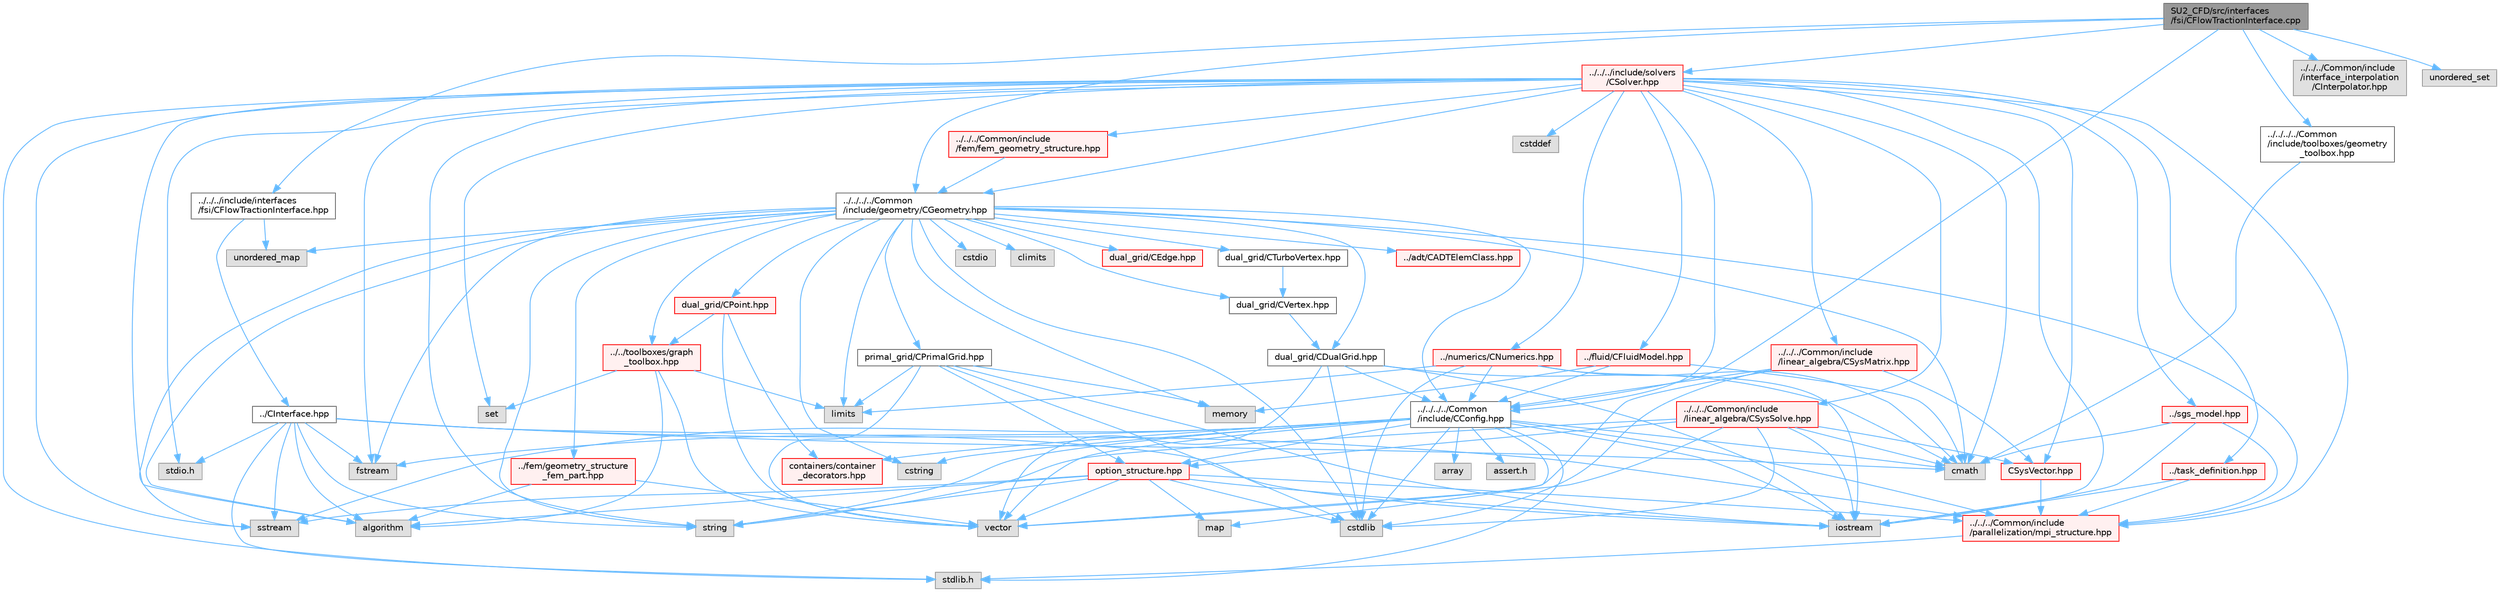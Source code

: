 digraph "SU2_CFD/src/interfaces/fsi/CFlowTractionInterface.cpp"
{
 // LATEX_PDF_SIZE
  bgcolor="transparent";
  edge [fontname=Helvetica,fontsize=10,labelfontname=Helvetica,labelfontsize=10];
  node [fontname=Helvetica,fontsize=10,shape=box,height=0.2,width=0.4];
  Node1 [id="Node000001",label="SU2_CFD/src/interfaces\l/fsi/CFlowTractionInterface.cpp",height=0.2,width=0.4,color="gray40", fillcolor="grey60", style="filled", fontcolor="black",tooltip="Declaration and inlines of the class to transfer flow tractions from a fluid zone into a structural z..."];
  Node1 -> Node2 [id="edge1_Node000001_Node000002",color="steelblue1",style="solid",tooltip=" "];
  Node2 [id="Node000002",label="../../../include/interfaces\l/fsi/CFlowTractionInterface.hpp",height=0.2,width=0.4,color="grey40", fillcolor="white", style="filled",URL="$CFlowTractionInterface_8hpp.html",tooltip="Declaration and inlines of the class to transfer flow tractions from a fluid zone into a structural z..."];
  Node2 -> Node3 [id="edge2_Node000002_Node000003",color="steelblue1",style="solid",tooltip=" "];
  Node3 [id="Node000003",label="../CInterface.hpp",height=0.2,width=0.4,color="grey40", fillcolor="white", style="filled",URL="$CInterface_8hpp.html",tooltip="Declarations and inlines of the transfer structure. The subroutines and functions are in the physics ..."];
  Node3 -> Node4 [id="edge3_Node000003_Node000004",color="steelblue1",style="solid",tooltip=" "];
  Node4 [id="Node000004",label="../../../Common/include\l/parallelization/mpi_structure.hpp",height=0.2,width=0.4,color="red", fillcolor="#FFF0F0", style="filled",URL="$mpi__structure_8hpp.html",tooltip="Headers of the mpi interface for generalized datatypes. The subroutines and functions are in the mpi_..."];
  Node4 -> Node5 [id="edge4_Node000004_Node000005",color="steelblue1",style="solid",tooltip=" "];
  Node5 [id="Node000005",label="stdlib.h",height=0.2,width=0.4,color="grey60", fillcolor="#E0E0E0", style="filled",tooltip=" "];
  Node3 -> Node17 [id="edge5_Node000003_Node000017",color="steelblue1",style="solid",tooltip=" "];
  Node17 [id="Node000017",label="cmath",height=0.2,width=0.4,color="grey60", fillcolor="#E0E0E0", style="filled",tooltip=" "];
  Node3 -> Node18 [id="edge6_Node000003_Node000018",color="steelblue1",style="solid",tooltip=" "];
  Node18 [id="Node000018",label="string",height=0.2,width=0.4,color="grey60", fillcolor="#E0E0E0", style="filled",tooltip=" "];
  Node3 -> Node19 [id="edge7_Node000003_Node000019",color="steelblue1",style="solid",tooltip=" "];
  Node19 [id="Node000019",label="fstream",height=0.2,width=0.4,color="grey60", fillcolor="#E0E0E0", style="filled",tooltip=" "];
  Node3 -> Node20 [id="edge8_Node000003_Node000020",color="steelblue1",style="solid",tooltip=" "];
  Node20 [id="Node000020",label="sstream",height=0.2,width=0.4,color="grey60", fillcolor="#E0E0E0", style="filled",tooltip=" "];
  Node3 -> Node21 [id="edge9_Node000003_Node000021",color="steelblue1",style="solid",tooltip=" "];
  Node21 [id="Node000021",label="algorithm",height=0.2,width=0.4,color="grey60", fillcolor="#E0E0E0", style="filled",tooltip=" "];
  Node3 -> Node7 [id="edge10_Node000003_Node000007",color="steelblue1",style="solid",tooltip=" "];
  Node7 [id="Node000007",label="iostream",height=0.2,width=0.4,color="grey60", fillcolor="#E0E0E0", style="filled",tooltip=" "];
  Node3 -> Node5 [id="edge11_Node000003_Node000005",color="steelblue1",style="solid",tooltip=" "];
  Node3 -> Node22 [id="edge12_Node000003_Node000022",color="steelblue1",style="solid",tooltip=" "];
  Node22 [id="Node000022",label="stdio.h",height=0.2,width=0.4,color="grey60", fillcolor="#E0E0E0", style="filled",tooltip=" "];
  Node2 -> Node23 [id="edge13_Node000002_Node000023",color="steelblue1",style="solid",tooltip=" "];
  Node23 [id="Node000023",label="unordered_map",height=0.2,width=0.4,color="grey60", fillcolor="#E0E0E0", style="filled",tooltip=" "];
  Node1 -> Node24 [id="edge14_Node000001_Node000024",color="steelblue1",style="solid",tooltip=" "];
  Node24 [id="Node000024",label="../../../../Common\l/include/CConfig.hpp",height=0.2,width=0.4,color="grey40", fillcolor="white", style="filled",URL="$CConfig_8hpp.html",tooltip="All the information about the definition of the physical problem. The subroutines and functions are i..."];
  Node24 -> Node4 [id="edge15_Node000024_Node000004",color="steelblue1",style="solid",tooltip=" "];
  Node24 -> Node7 [id="edge16_Node000024_Node000007",color="steelblue1",style="solid",tooltip=" "];
  Node24 -> Node25 [id="edge17_Node000024_Node000025",color="steelblue1",style="solid",tooltip=" "];
  Node25 [id="Node000025",label="cstdlib",height=0.2,width=0.4,color="grey60", fillcolor="#E0E0E0", style="filled",tooltip=" "];
  Node24 -> Node19 [id="edge18_Node000024_Node000019",color="steelblue1",style="solid",tooltip=" "];
  Node24 -> Node20 [id="edge19_Node000024_Node000020",color="steelblue1",style="solid",tooltip=" "];
  Node24 -> Node18 [id="edge20_Node000024_Node000018",color="steelblue1",style="solid",tooltip=" "];
  Node24 -> Node26 [id="edge21_Node000024_Node000026",color="steelblue1",style="solid",tooltip=" "];
  Node26 [id="Node000026",label="cstring",height=0.2,width=0.4,color="grey60", fillcolor="#E0E0E0", style="filled",tooltip=" "];
  Node24 -> Node27 [id="edge22_Node000024_Node000027",color="steelblue1",style="solid",tooltip=" "];
  Node27 [id="Node000027",label="vector",height=0.2,width=0.4,color="grey60", fillcolor="#E0E0E0", style="filled",tooltip=" "];
  Node24 -> Node28 [id="edge23_Node000024_Node000028",color="steelblue1",style="solid",tooltip=" "];
  Node28 [id="Node000028",label="array",height=0.2,width=0.4,color="grey60", fillcolor="#E0E0E0", style="filled",tooltip=" "];
  Node24 -> Node5 [id="edge24_Node000024_Node000005",color="steelblue1",style="solid",tooltip=" "];
  Node24 -> Node17 [id="edge25_Node000024_Node000017",color="steelblue1",style="solid",tooltip=" "];
  Node24 -> Node29 [id="edge26_Node000024_Node000029",color="steelblue1",style="solid",tooltip=" "];
  Node29 [id="Node000029",label="map",height=0.2,width=0.4,color="grey60", fillcolor="#E0E0E0", style="filled",tooltip=" "];
  Node24 -> Node30 [id="edge27_Node000024_Node000030",color="steelblue1",style="solid",tooltip=" "];
  Node30 [id="Node000030",label="assert.h",height=0.2,width=0.4,color="grey60", fillcolor="#E0E0E0", style="filled",tooltip=" "];
  Node24 -> Node31 [id="edge28_Node000024_Node000031",color="steelblue1",style="solid",tooltip=" "];
  Node31 [id="Node000031",label="option_structure.hpp",height=0.2,width=0.4,color="red", fillcolor="#FFF0F0", style="filled",URL="$option__structure_8hpp.html",tooltip="Defines classes for referencing options for easy input in CConfig."];
  Node31 -> Node4 [id="edge29_Node000031_Node000004",color="steelblue1",style="solid",tooltip=" "];
  Node31 -> Node7 [id="edge30_Node000031_Node000007",color="steelblue1",style="solid",tooltip=" "];
  Node31 -> Node20 [id="edge31_Node000031_Node000020",color="steelblue1",style="solid",tooltip=" "];
  Node31 -> Node18 [id="edge32_Node000031_Node000018",color="steelblue1",style="solid",tooltip=" "];
  Node31 -> Node27 [id="edge33_Node000031_Node000027",color="steelblue1",style="solid",tooltip=" "];
  Node31 -> Node29 [id="edge34_Node000031_Node000029",color="steelblue1",style="solid",tooltip=" "];
  Node31 -> Node25 [id="edge35_Node000031_Node000025",color="steelblue1",style="solid",tooltip=" "];
  Node31 -> Node21 [id="edge36_Node000031_Node000021",color="steelblue1",style="solid",tooltip=" "];
  Node24 -> Node33 [id="edge37_Node000024_Node000033",color="steelblue1",style="solid",tooltip=" "];
  Node33 [id="Node000033",label="containers/container\l_decorators.hpp",height=0.2,width=0.4,color="red", fillcolor="#FFF0F0", style="filled",URL="$container__decorators_8hpp.html",tooltip="Collection of small classes that decorate C2DContainer to augment its functionality,..."];
  Node1 -> Node43 [id="edge38_Node000001_Node000043",color="steelblue1",style="solid",tooltip=" "];
  Node43 [id="Node000043",label="../../../../Common\l/include/geometry/CGeometry.hpp",height=0.2,width=0.4,color="grey40", fillcolor="white", style="filled",URL="$CGeometry_8hpp.html",tooltip="Headers of the main subroutines for creating the geometrical structure. The subroutines and functions..."];
  Node43 -> Node44 [id="edge39_Node000043_Node000044",color="steelblue1",style="solid",tooltip=" "];
  Node44 [id="Node000044",label="limits",height=0.2,width=0.4,color="grey60", fillcolor="#E0E0E0", style="filled",tooltip=" "];
  Node43 -> Node4 [id="edge40_Node000043_Node000004",color="steelblue1",style="solid",tooltip=" "];
  Node43 -> Node18 [id="edge41_Node000043_Node000018",color="steelblue1",style="solid",tooltip=" "];
  Node43 -> Node19 [id="edge42_Node000043_Node000019",color="steelblue1",style="solid",tooltip=" "];
  Node43 -> Node20 [id="edge43_Node000043_Node000020",color="steelblue1",style="solid",tooltip=" "];
  Node43 -> Node17 [id="edge44_Node000043_Node000017",color="steelblue1",style="solid",tooltip=" "];
  Node43 -> Node21 [id="edge45_Node000043_Node000021",color="steelblue1",style="solid",tooltip=" "];
  Node43 -> Node26 [id="edge46_Node000043_Node000026",color="steelblue1",style="solid",tooltip=" "];
  Node43 -> Node9 [id="edge47_Node000043_Node000009",color="steelblue1",style="solid",tooltip=" "];
  Node9 [id="Node000009",label="cstdio",height=0.2,width=0.4,color="grey60", fillcolor="#E0E0E0", style="filled",tooltip=" "];
  Node43 -> Node25 [id="edge48_Node000043_Node000025",color="steelblue1",style="solid",tooltip=" "];
  Node43 -> Node45 [id="edge49_Node000043_Node000045",color="steelblue1",style="solid",tooltip=" "];
  Node45 [id="Node000045",label="climits",height=0.2,width=0.4,color="grey60", fillcolor="#E0E0E0", style="filled",tooltip=" "];
  Node43 -> Node46 [id="edge50_Node000043_Node000046",color="steelblue1",style="solid",tooltip=" "];
  Node46 [id="Node000046",label="memory",height=0.2,width=0.4,color="grey60", fillcolor="#E0E0E0", style="filled",tooltip=" "];
  Node43 -> Node23 [id="edge51_Node000043_Node000023",color="steelblue1",style="solid",tooltip=" "];
  Node43 -> Node47 [id="edge52_Node000043_Node000047",color="steelblue1",style="solid",tooltip=" "];
  Node47 [id="Node000047",label="primal_grid/CPrimalGrid.hpp",height=0.2,width=0.4,color="grey40", fillcolor="white", style="filled",URL="$CPrimalGrid_8hpp.html",tooltip="Headers of the main subroutines for storing the primal grid structure. The subroutines and functions ..."];
  Node47 -> Node7 [id="edge53_Node000047_Node000007",color="steelblue1",style="solid",tooltip=" "];
  Node47 -> Node27 [id="edge54_Node000047_Node000027",color="steelblue1",style="solid",tooltip=" "];
  Node47 -> Node44 [id="edge55_Node000047_Node000044",color="steelblue1",style="solid",tooltip=" "];
  Node47 -> Node25 [id="edge56_Node000047_Node000025",color="steelblue1",style="solid",tooltip=" "];
  Node47 -> Node46 [id="edge57_Node000047_Node000046",color="steelblue1",style="solid",tooltip=" "];
  Node47 -> Node31 [id="edge58_Node000047_Node000031",color="steelblue1",style="solid",tooltip=" "];
  Node43 -> Node48 [id="edge59_Node000043_Node000048",color="steelblue1",style="solid",tooltip=" "];
  Node48 [id="Node000048",label="dual_grid/CDualGrid.hpp",height=0.2,width=0.4,color="grey40", fillcolor="white", style="filled",URL="$CDualGrid_8hpp.html",tooltip="Headers of the main subroutines for doing the complete dual grid structure. The subroutines and funct..."];
  Node48 -> Node17 [id="edge60_Node000048_Node000017",color="steelblue1",style="solid",tooltip=" "];
  Node48 -> Node7 [id="edge61_Node000048_Node000007",color="steelblue1",style="solid",tooltip=" "];
  Node48 -> Node25 [id="edge62_Node000048_Node000025",color="steelblue1",style="solid",tooltip=" "];
  Node48 -> Node27 [id="edge63_Node000048_Node000027",color="steelblue1",style="solid",tooltip=" "];
  Node48 -> Node24 [id="edge64_Node000048_Node000024",color="steelblue1",style="solid",tooltip=" "];
  Node43 -> Node49 [id="edge65_Node000043_Node000049",color="steelblue1",style="solid",tooltip=" "];
  Node49 [id="Node000049",label="dual_grid/CPoint.hpp",height=0.2,width=0.4,color="red", fillcolor="#FFF0F0", style="filled",URL="$CPoint_8hpp.html",tooltip="Declaration of the point class that stores geometric and adjacency information for dual control volum..."];
  Node49 -> Node33 [id="edge66_Node000049_Node000033",color="steelblue1",style="solid",tooltip=" "];
  Node49 -> Node50 [id="edge67_Node000049_Node000050",color="steelblue1",style="solid",tooltip=" "];
  Node50 [id="Node000050",label="../../toolboxes/graph\l_toolbox.hpp",height=0.2,width=0.4,color="red", fillcolor="#FFF0F0", style="filled",URL="$graph__toolbox_8hpp.html",tooltip="Functions and classes to build/represent sparse graphs or sparse patterns."];
  Node50 -> Node51 [id="edge68_Node000050_Node000051",color="steelblue1",style="solid",tooltip=" "];
  Node51 [id="Node000051",label="set",height=0.2,width=0.4,color="grey60", fillcolor="#E0E0E0", style="filled",tooltip=" "];
  Node50 -> Node27 [id="edge69_Node000050_Node000027",color="steelblue1",style="solid",tooltip=" "];
  Node50 -> Node44 [id="edge70_Node000050_Node000044",color="steelblue1",style="solid",tooltip=" "];
  Node50 -> Node21 [id="edge71_Node000050_Node000021",color="steelblue1",style="solid",tooltip=" "];
  Node49 -> Node27 [id="edge72_Node000049_Node000027",color="steelblue1",style="solid",tooltip=" "];
  Node43 -> Node54 [id="edge73_Node000043_Node000054",color="steelblue1",style="solid",tooltip=" "];
  Node54 [id="Node000054",label="dual_grid/CEdge.hpp",height=0.2,width=0.4,color="red", fillcolor="#FFF0F0", style="filled",URL="$CEdge_8hpp.html",tooltip="Declaration of the edge class CEdge.cpp file."];
  Node43 -> Node55 [id="edge74_Node000043_Node000055",color="steelblue1",style="solid",tooltip=" "];
  Node55 [id="Node000055",label="dual_grid/CVertex.hpp",height=0.2,width=0.4,color="grey40", fillcolor="white", style="filled",URL="$CVertex_8hpp.html",tooltip="Headers of the main subroutines for doing the complete dual grid structure. The subroutines and funct..."];
  Node55 -> Node48 [id="edge75_Node000055_Node000048",color="steelblue1",style="solid",tooltip=" "];
  Node43 -> Node56 [id="edge76_Node000043_Node000056",color="steelblue1",style="solid",tooltip=" "];
  Node56 [id="Node000056",label="dual_grid/CTurboVertex.hpp",height=0.2,width=0.4,color="grey40", fillcolor="white", style="filled",URL="$CTurboVertex_8hpp.html",tooltip="Headers of the main subroutines for doing the complete dual grid structure. The subroutines and funct..."];
  Node56 -> Node55 [id="edge77_Node000056_Node000055",color="steelblue1",style="solid",tooltip=" "];
  Node43 -> Node24 [id="edge78_Node000043_Node000024",color="steelblue1",style="solid",tooltip=" "];
  Node43 -> Node57 [id="edge79_Node000043_Node000057",color="steelblue1",style="solid",tooltip=" "];
  Node57 [id="Node000057",label="../fem/geometry_structure\l_fem_part.hpp",height=0.2,width=0.4,color="red", fillcolor="#FFF0F0", style="filled",URL="$geometry__structure__fem__part_8hpp.html",tooltip="Helper classes for the Fluid FEM solver."];
  Node57 -> Node27 [id="edge80_Node000057_Node000027",color="steelblue1",style="solid",tooltip=" "];
  Node57 -> Node21 [id="edge81_Node000057_Node000021",color="steelblue1",style="solid",tooltip=" "];
  Node43 -> Node50 [id="edge82_Node000043_Node000050",color="steelblue1",style="solid",tooltip=" "];
  Node43 -> Node58 [id="edge83_Node000043_Node000058",color="steelblue1",style="solid",tooltip=" "];
  Node58 [id="Node000058",label="../adt/CADTElemClass.hpp",height=0.2,width=0.4,color="red", fillcolor="#FFF0F0", style="filled",URL="$CADTElemClass_8hpp.html",tooltip="Class for storing an ADT of (linear) elements in an arbitrary number of dimensions."];
  Node1 -> Node62 [id="edge84_Node000001_Node000062",color="steelblue1",style="solid",tooltip=" "];
  Node62 [id="Node000062",label="../../../include/solvers\l/CSolver.hpp",height=0.2,width=0.4,color="red", fillcolor="#FFF0F0", style="filled",URL="$CSolver_8hpp.html",tooltip="Headers of the CSolver class which is inherited by all of the other solvers."];
  Node62 -> Node4 [id="edge85_Node000062_Node000004",color="steelblue1",style="solid",tooltip=" "];
  Node62 -> Node17 [id="edge86_Node000062_Node000017",color="steelblue1",style="solid",tooltip=" "];
  Node62 -> Node14 [id="edge87_Node000062_Node000014",color="steelblue1",style="solid",tooltip=" "];
  Node14 [id="Node000014",label="cstddef",height=0.2,width=0.4,color="grey60", fillcolor="#E0E0E0", style="filled",tooltip=" "];
  Node62 -> Node18 [id="edge88_Node000062_Node000018",color="steelblue1",style="solid",tooltip=" "];
  Node62 -> Node19 [id="edge89_Node000062_Node000019",color="steelblue1",style="solid",tooltip=" "];
  Node62 -> Node20 [id="edge90_Node000062_Node000020",color="steelblue1",style="solid",tooltip=" "];
  Node62 -> Node21 [id="edge91_Node000062_Node000021",color="steelblue1",style="solid",tooltip=" "];
  Node62 -> Node7 [id="edge92_Node000062_Node000007",color="steelblue1",style="solid",tooltip=" "];
  Node62 -> Node51 [id="edge93_Node000062_Node000051",color="steelblue1",style="solid",tooltip=" "];
  Node62 -> Node5 [id="edge94_Node000062_Node000005",color="steelblue1",style="solid",tooltip=" "];
  Node62 -> Node22 [id="edge95_Node000062_Node000022",color="steelblue1",style="solid",tooltip=" "];
  Node62 -> Node63 [id="edge96_Node000062_Node000063",color="steelblue1",style="solid",tooltip=" "];
  Node63 [id="Node000063",label="../fluid/CFluidModel.hpp",height=0.2,width=0.4,color="red", fillcolor="#FFF0F0", style="filled",URL="$CFluidModel_8hpp.html",tooltip="Defines the main fluid model class for thermophysical properties."];
  Node63 -> Node17 [id="edge97_Node000063_Node000017",color="steelblue1",style="solid",tooltip=" "];
  Node63 -> Node46 [id="edge98_Node000063_Node000046",color="steelblue1",style="solid",tooltip=" "];
  Node63 -> Node24 [id="edge99_Node000063_Node000024",color="steelblue1",style="solid",tooltip=" "];
  Node62 -> Node67 [id="edge100_Node000062_Node000067",color="steelblue1",style="solid",tooltip=" "];
  Node67 [id="Node000067",label="../task_definition.hpp",height=0.2,width=0.4,color="red", fillcolor="#FFF0F0", style="filled",URL="$task__definition_8hpp.html",tooltip="Header of the task definition class for the SU2 solvers."];
  Node67 -> Node4 [id="edge101_Node000067_Node000004",color="steelblue1",style="solid",tooltip=" "];
  Node67 -> Node7 [id="edge102_Node000067_Node000007",color="steelblue1",style="solid",tooltip=" "];
  Node62 -> Node69 [id="edge103_Node000062_Node000069",color="steelblue1",style="solid",tooltip=" "];
  Node69 [id="Node000069",label="../numerics/CNumerics.hpp",height=0.2,width=0.4,color="red", fillcolor="#FFF0F0", style="filled",URL="$CNumerics_8hpp.html",tooltip="Declaration of the base numerics class, the implementation is in the CNumerics.cpp file."];
  Node69 -> Node17 [id="edge104_Node000069_Node000017",color="steelblue1",style="solid",tooltip=" "];
  Node69 -> Node7 [id="edge105_Node000069_Node000007",color="steelblue1",style="solid",tooltip=" "];
  Node69 -> Node44 [id="edge106_Node000069_Node000044",color="steelblue1",style="solid",tooltip=" "];
  Node69 -> Node25 [id="edge107_Node000069_Node000025",color="steelblue1",style="solid",tooltip=" "];
  Node69 -> Node24 [id="edge108_Node000069_Node000024",color="steelblue1",style="solid",tooltip=" "];
  Node62 -> Node71 [id="edge109_Node000062_Node000071",color="steelblue1",style="solid",tooltip=" "];
  Node71 [id="Node000071",label="../sgs_model.hpp",height=0.2,width=0.4,color="red", fillcolor="#FFF0F0", style="filled",URL="$sgs__model_8hpp.html",tooltip="Headers of the LES subgrid scale models of the SU2 solvers."];
  Node71 -> Node4 [id="edge110_Node000071_Node000004",color="steelblue1",style="solid",tooltip=" "];
  Node71 -> Node7 [id="edge111_Node000071_Node000007",color="steelblue1",style="solid",tooltip=" "];
  Node71 -> Node17 [id="edge112_Node000071_Node000017",color="steelblue1",style="solid",tooltip=" "];
  Node62 -> Node73 [id="edge113_Node000062_Node000073",color="steelblue1",style="solid",tooltip=" "];
  Node73 [id="Node000073",label="../../../Common/include\l/fem/fem_geometry_structure.hpp",height=0.2,width=0.4,color="red", fillcolor="#FFF0F0", style="filled",URL="$fem__geometry__structure_8hpp.html",tooltip="Headers of the main subroutines for creating the geometrical structure for the FEM solver...."];
  Node73 -> Node43 [id="edge114_Node000073_Node000043",color="steelblue1",style="solid",tooltip=" "];
  Node62 -> Node43 [id="edge115_Node000062_Node000043",color="steelblue1",style="solid",tooltip=" "];
  Node62 -> Node24 [id="edge116_Node000062_Node000024",color="steelblue1",style="solid",tooltip=" "];
  Node62 -> Node76 [id="edge117_Node000062_Node000076",color="steelblue1",style="solid",tooltip=" "];
  Node76 [id="Node000076",label="../../../Common/include\l/linear_algebra/CSysMatrix.hpp",height=0.2,width=0.4,color="red", fillcolor="#FFF0F0", style="filled",URL="$CSysMatrix_8hpp.html",tooltip="Declaration of the block-sparse matrix class. The implemtation is in CSysMatrix.cpp."];
  Node76 -> Node24 [id="edge118_Node000076_Node000024",color="steelblue1",style="solid",tooltip=" "];
  Node76 -> Node77 [id="edge119_Node000076_Node000077",color="steelblue1",style="solid",tooltip=" "];
  Node77 [id="Node000077",label="CSysVector.hpp",height=0.2,width=0.4,color="red", fillcolor="#FFF0F0", style="filled",URL="$CSysVector_8hpp.html",tooltip="Declararion and inlines of the vector class used in the solution of large, distributed,..."];
  Node77 -> Node4 [id="edge120_Node000077_Node000004",color="steelblue1",style="solid",tooltip=" "];
  Node76 -> Node25 [id="edge121_Node000076_Node000025",color="steelblue1",style="solid",tooltip=" "];
  Node76 -> Node27 [id="edge122_Node000076_Node000027",color="steelblue1",style="solid",tooltip=" "];
  Node62 -> Node77 [id="edge123_Node000062_Node000077",color="steelblue1",style="solid",tooltip=" "];
  Node62 -> Node80 [id="edge124_Node000062_Node000080",color="steelblue1",style="solid",tooltip=" "];
  Node80 [id="Node000080",label="../../../Common/include\l/linear_algebra/CSysSolve.hpp",height=0.2,width=0.4,color="red", fillcolor="#FFF0F0", style="filled",URL="$CSysSolve_8hpp.html",tooltip="Headers for the classes related to linear solvers (CG, FGMRES, etc) The subroutines and functions are..."];
  Node80 -> Node17 [id="edge125_Node000080_Node000017",color="steelblue1",style="solid",tooltip=" "];
  Node80 -> Node27 [id="edge126_Node000080_Node000027",color="steelblue1",style="solid",tooltip=" "];
  Node80 -> Node7 [id="edge127_Node000080_Node000007",color="steelblue1",style="solid",tooltip=" "];
  Node80 -> Node25 [id="edge128_Node000080_Node000025",color="steelblue1",style="solid",tooltip=" "];
  Node80 -> Node18 [id="edge129_Node000080_Node000018",color="steelblue1",style="solid",tooltip=" "];
  Node80 -> Node77 [id="edge130_Node000080_Node000077",color="steelblue1",style="solid",tooltip=" "];
  Node80 -> Node31 [id="edge131_Node000080_Node000031",color="steelblue1",style="solid",tooltip=" "];
  Node1 -> Node90 [id="edge132_Node000001_Node000090",color="steelblue1",style="solid",tooltip=" "];
  Node90 [id="Node000090",label="../../../../Common\l/include/toolboxes/geometry\l_toolbox.hpp",height=0.2,width=0.4,color="grey40", fillcolor="white", style="filled",URL="$geometry__toolbox_8hpp.html",tooltip="Collection of common lightweight geometry-oriented methods."];
  Node90 -> Node17 [id="edge133_Node000090_Node000017",color="steelblue1",style="solid",tooltip=" "];
  Node1 -> Node91 [id="edge134_Node000001_Node000091",color="steelblue1",style="solid",tooltip=" "];
  Node91 [id="Node000091",label="../../../Common/include\l/interface_interpolation\l/CInterpolator.hpp",height=0.2,width=0.4,color="grey60", fillcolor="#E0E0E0", style="filled",tooltip=" "];
  Node1 -> Node92 [id="edge135_Node000001_Node000092",color="steelblue1",style="solid",tooltip=" "];
  Node92 [id="Node000092",label="unordered_set",height=0.2,width=0.4,color="grey60", fillcolor="#E0E0E0", style="filled",tooltip=" "];
}

